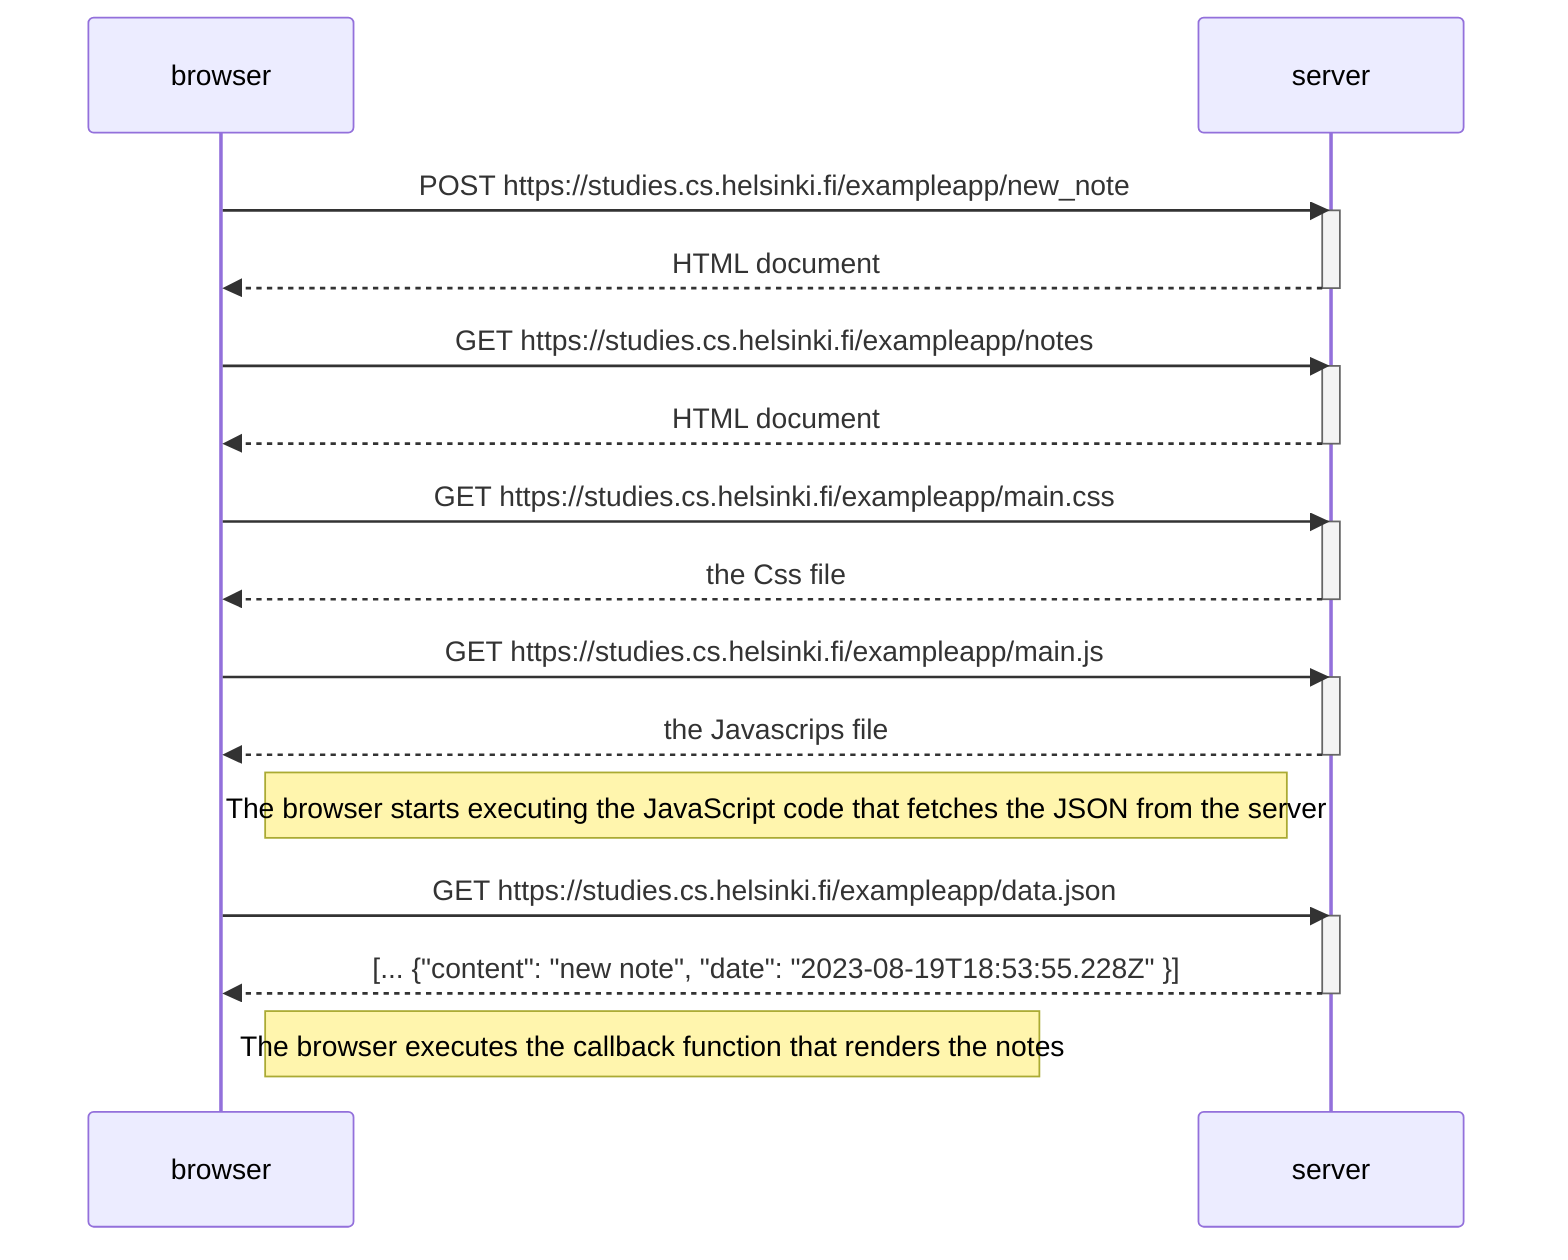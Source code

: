 sequenceDiagram
    participant browser
    participant server

    browser->>server: POST https://studies.cs.helsinki.fi/exampleapp/new_note
    activate server
    server-->>browser: HTML document
    deactivate server

    browser->>server: GET https://studies.cs.helsinki.fi/exampleapp/notes
    activate server
    server-->>browser: HTML document
    deactivate server

    browser->>server: GET https://studies.cs.helsinki.fi/exampleapp/main.css
    activate server
    server-->>browser: the Css file
    deactivate server

    browser->>server: GET https://studies.cs.helsinki.fi/exampleapp/main.js
    activate server
    server-->>browser: the Javascrips file
    deactivate server


    Note right of browser: The browser starts executing the JavaScript code that fetches the JSON from the server

    browser->>server: GET https://studies.cs.helsinki.fi/exampleapp/data.json
    activate server
    server-->>browser: [... {"content": "new note", "date": "2023-08-19T18:53:55.228Z" }]
    deactivate server

    Note right of browser: The browser executes the callback function that renders the notes
